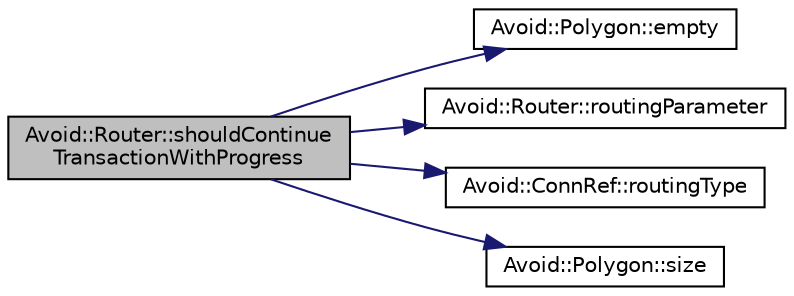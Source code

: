digraph "Avoid::Router::shouldContinueTransactionWithProgress"
{
  edge [fontname="Helvetica",fontsize="10",labelfontname="Helvetica",labelfontsize="10"];
  node [fontname="Helvetica",fontsize="10",shape=record];
  rankdir="LR";
  Node163 [label="Avoid::Router::shouldContinue\lTransactionWithProgress",height=0.2,width=0.4,color="black", fillcolor="grey75", style="filled", fontcolor="black"];
  Node163 -> Node164 [color="midnightblue",fontsize="10",style="solid",fontname="Helvetica"];
  Node164 [label="Avoid::Polygon::empty",height=0.2,width=0.4,color="black", fillcolor="white", style="filled",URL="$classAvoid_1_1Polygon.html#a477d0e8e93509d7955d1f4b4ca0abb0d",tooltip="Returns true if this polygon is empty. "];
  Node163 -> Node165 [color="midnightblue",fontsize="10",style="solid",fontname="Helvetica"];
  Node165 [label="Avoid::Router::routingParameter",height=0.2,width=0.4,color="black", fillcolor="white", style="filled",URL="$classAvoid_1_1Router.html#ab08a56fa47c415c0450e20bbb438f420",tooltip="Returns the current value for a particular routing parameter of a given type. "];
  Node163 -> Node166 [color="midnightblue",fontsize="10",style="solid",fontname="Helvetica"];
  Node166 [label="Avoid::ConnRef::routingType",height=0.2,width=0.4,color="black", fillcolor="white", style="filled",URL="$classAvoid_1_1ConnRef.html#a2689d4fde1f3489976324abb04bcab72",tooltip="Returns the type of routing performed for this connector. "];
  Node163 -> Node167 [color="midnightblue",fontsize="10",style="solid",fontname="Helvetica"];
  Node167 [label="Avoid::Polygon::size",height=0.2,width=0.4,color="black", fillcolor="white", style="filled",URL="$classAvoid_1_1Polygon.html#a2f9e9c8c78407eefbde944e663d9711e",tooltip="Returns the number of points in this polygon. "];
}
